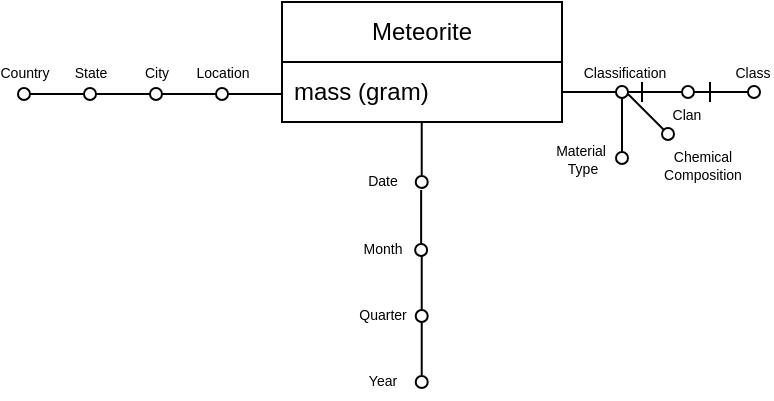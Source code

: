 <mxfile version="24.7.6">
  <diagram id="R2lEEEUBdFMjLlhIrx00" name="Page-1">
    <mxGraphModel dx="547" dy="247" grid="1" gridSize="10" guides="1" tooltips="1" connect="1" arrows="1" fold="1" page="1" pageScale="1" pageWidth="850" pageHeight="1100" math="0" shadow="0" extFonts="Permanent Marker^https://fonts.googleapis.com/css?family=Permanent+Marker">
      <root>
        <mxCell id="0" />
        <mxCell id="1" parent="0" />
        <mxCell id="jo3-8f9YHCsufO_yaM-j-26" value="Meteorite" style="swimlane;fontStyle=0;childLayout=stackLayout;horizontal=1;startSize=30;horizontalStack=0;resizeParent=1;resizeParentMax=0;resizeLast=0;collapsible=1;marginBottom=0;whiteSpace=wrap;html=1;" vertex="1" parent="1">
          <mxGeometry x="240" y="280" width="140" height="60" as="geometry" />
        </mxCell>
        <mxCell id="jo3-8f9YHCsufO_yaM-j-27" value="mass (gram)" style="text;strokeColor=none;fillColor=none;align=left;verticalAlign=middle;spacingLeft=4;spacingRight=4;overflow=hidden;points=[[0,0.5],[1,0.5]];portConstraint=eastwest;rotatable=0;whiteSpace=wrap;html=1;" vertex="1" parent="jo3-8f9YHCsufO_yaM-j-26">
          <mxGeometry y="30" width="140" height="30" as="geometry" />
        </mxCell>
        <mxCell id="jo3-8f9YHCsufO_yaM-j-39" value="" style="endArrow=oval;html=1;rounded=0;endFill=0;" edge="1" parent="1">
          <mxGeometry width="50" height="50" relative="1" as="geometry">
            <mxPoint x="380" y="325" as="sourcePoint" />
            <mxPoint x="410" y="325" as="targetPoint" />
          </mxGeometry>
        </mxCell>
        <mxCell id="r--m7QEYGs-d3AuxnRQ9-52" value="&lt;font style=&quot;font-size: 7px;&quot;&gt;Classification&lt;/font&gt;" style="edgeLabel;html=1;align=center;verticalAlign=middle;resizable=0;points=[];fontFamily=Helvetica;fontSize=11;fontColor=default;labelBackgroundColor=default;" vertex="1" connectable="0" parent="jo3-8f9YHCsufO_yaM-j-39">
          <mxGeometry x="0.825" y="1" relative="1" as="geometry">
            <mxPoint x="3" y="-10" as="offset" />
          </mxGeometry>
        </mxCell>
        <mxCell id="r--m7QEYGs-d3AuxnRQ9-16" value="" style="endArrow=oval;html=1;rounded=0;endFill=0;" edge="1" parent="1">
          <mxGeometry width="50" height="50" relative="1" as="geometry">
            <mxPoint x="309.86" y="340" as="sourcePoint" />
            <mxPoint x="309.86" y="370" as="targetPoint" />
          </mxGeometry>
        </mxCell>
        <mxCell id="r--m7QEYGs-d3AuxnRQ9-17" value="Date" style="edgeLabel;html=1;align=center;verticalAlign=middle;resizable=0;points=[];fontFamily=Helvetica;fontSize=7;fontColor=default;labelBackgroundColor=default;" vertex="1" connectable="0" parent="r--m7QEYGs-d3AuxnRQ9-16">
          <mxGeometry x="0.622" y="-4" relative="1" as="geometry">
            <mxPoint x="-16" y="5" as="offset" />
          </mxGeometry>
        </mxCell>
        <mxCell id="r--m7QEYGs-d3AuxnRQ9-18" value="" style="endArrow=oval;html=1;rounded=0;endFill=0;" edge="1" parent="1">
          <mxGeometry width="50" height="50" relative="1" as="geometry">
            <mxPoint x="309.57" y="374" as="sourcePoint" />
            <mxPoint x="309.57" y="404" as="targetPoint" />
          </mxGeometry>
        </mxCell>
        <mxCell id="r--m7QEYGs-d3AuxnRQ9-19" value="Month" style="edgeLabel;html=1;align=center;verticalAlign=middle;resizable=0;points=[];fontFamily=Helvetica;fontSize=7;fontColor=default;labelBackgroundColor=default;" vertex="1" connectable="0" parent="r--m7QEYGs-d3AuxnRQ9-18">
          <mxGeometry x="0.622" y="-4" relative="1" as="geometry">
            <mxPoint x="-16" y="5" as="offset" />
          </mxGeometry>
        </mxCell>
        <mxCell id="r--m7QEYGs-d3AuxnRQ9-20" value="" style="endArrow=oval;html=1;rounded=0;endFill=0;" edge="1" parent="1">
          <mxGeometry width="50" height="50" relative="1" as="geometry">
            <mxPoint x="309.86" y="407" as="sourcePoint" />
            <mxPoint x="309.86" y="437" as="targetPoint" />
          </mxGeometry>
        </mxCell>
        <mxCell id="r--m7QEYGs-d3AuxnRQ9-21" value="Quarter" style="edgeLabel;html=1;align=center;verticalAlign=middle;resizable=0;points=[];fontFamily=Helvetica;fontSize=7;fontColor=default;labelBackgroundColor=default;" vertex="1" connectable="0" parent="r--m7QEYGs-d3AuxnRQ9-20">
          <mxGeometry x="0.622" y="-4" relative="1" as="geometry">
            <mxPoint x="-16" y="5" as="offset" />
          </mxGeometry>
        </mxCell>
        <mxCell id="r--m7QEYGs-d3AuxnRQ9-22" value="" style="endArrow=oval;html=1;rounded=0;endFill=0;" edge="1" parent="1">
          <mxGeometry width="50" height="50" relative="1" as="geometry">
            <mxPoint x="309.86" y="440" as="sourcePoint" />
            <mxPoint x="309.86" y="470" as="targetPoint" />
          </mxGeometry>
        </mxCell>
        <mxCell id="r--m7QEYGs-d3AuxnRQ9-23" value="Year" style="edgeLabel;html=1;align=center;verticalAlign=middle;resizable=0;points=[];fontFamily=Helvetica;fontSize=7;fontColor=default;labelBackgroundColor=default;" vertex="1" connectable="0" parent="r--m7QEYGs-d3AuxnRQ9-22">
          <mxGeometry x="0.622" y="-4" relative="1" as="geometry">
            <mxPoint x="-16" y="5" as="offset" />
          </mxGeometry>
        </mxCell>
        <mxCell id="r--m7QEYGs-d3AuxnRQ9-24" value="" style="endArrow=oval;html=1;rounded=0;endFill=0;" edge="1" parent="1">
          <mxGeometry width="50" height="50" relative="1" as="geometry">
            <mxPoint x="240" y="326" as="sourcePoint" />
            <mxPoint x="210" y="326" as="targetPoint" />
          </mxGeometry>
        </mxCell>
        <mxCell id="r--m7QEYGs-d3AuxnRQ9-25" value="Location" style="edgeLabel;html=1;align=center;verticalAlign=middle;resizable=0;points=[];fontFamily=Helvetica;fontSize=7;fontColor=default;labelBackgroundColor=default;" vertex="1" connectable="0" parent="r--m7QEYGs-d3AuxnRQ9-24">
          <mxGeometry x="0.622" y="-4" relative="1" as="geometry">
            <mxPoint x="-6" y="-6" as="offset" />
          </mxGeometry>
        </mxCell>
        <mxCell id="r--m7QEYGs-d3AuxnRQ9-26" value="" style="endArrow=oval;html=1;rounded=0;endFill=0;" edge="1" parent="1">
          <mxGeometry width="50" height="50" relative="1" as="geometry">
            <mxPoint x="207" y="326" as="sourcePoint" />
            <mxPoint x="177" y="326" as="targetPoint" />
          </mxGeometry>
        </mxCell>
        <mxCell id="r--m7QEYGs-d3AuxnRQ9-27" value="City" style="edgeLabel;html=1;align=center;verticalAlign=middle;resizable=0;points=[];fontFamily=Helvetica;fontSize=7;fontColor=default;labelBackgroundColor=default;" vertex="1" connectable="0" parent="r--m7QEYGs-d3AuxnRQ9-26">
          <mxGeometry x="0.622" y="-4" relative="1" as="geometry">
            <mxPoint x="-6" y="-6" as="offset" />
          </mxGeometry>
        </mxCell>
        <mxCell id="r--m7QEYGs-d3AuxnRQ9-28" value="" style="endArrow=oval;html=1;rounded=0;endFill=0;" edge="1" parent="1">
          <mxGeometry width="50" height="50" relative="1" as="geometry">
            <mxPoint x="174" y="326" as="sourcePoint" />
            <mxPoint x="144" y="326" as="targetPoint" />
          </mxGeometry>
        </mxCell>
        <mxCell id="r--m7QEYGs-d3AuxnRQ9-29" value="State" style="edgeLabel;html=1;align=center;verticalAlign=middle;resizable=0;points=[];fontFamily=Helvetica;fontSize=7;fontColor=default;labelBackgroundColor=default;" vertex="1" connectable="0" parent="r--m7QEYGs-d3AuxnRQ9-28">
          <mxGeometry x="0.622" y="-4" relative="1" as="geometry">
            <mxPoint x="-6" y="-6" as="offset" />
          </mxGeometry>
        </mxCell>
        <mxCell id="r--m7QEYGs-d3AuxnRQ9-39" value="" style="endArrow=oval;html=1;rounded=0;endFill=0;" edge="1" parent="1">
          <mxGeometry width="50" height="50" relative="1" as="geometry">
            <mxPoint x="413" y="325" as="sourcePoint" />
            <mxPoint x="443" y="325" as="targetPoint" />
          </mxGeometry>
        </mxCell>
        <mxCell id="r--m7QEYGs-d3AuxnRQ9-45" value="" style="endArrow=oval;html=1;rounded=0;endFill=0;" edge="1" parent="1">
          <mxGeometry width="50" height="50" relative="1" as="geometry">
            <mxPoint x="446" y="325" as="sourcePoint" />
            <mxPoint x="476" y="325" as="targetPoint" />
          </mxGeometry>
        </mxCell>
        <mxCell id="r--m7QEYGs-d3AuxnRQ9-47" value="" style="endArrow=none;html=1;rounded=0;strokeColor=default;align=center;verticalAlign=middle;fontFamily=Helvetica;fontSize=11;fontColor=default;labelBackgroundColor=default;" edge="1" parent="1">
          <mxGeometry width="50" height="50" relative="1" as="geometry">
            <mxPoint x="420" y="330" as="sourcePoint" />
            <mxPoint x="420" y="320" as="targetPoint" />
          </mxGeometry>
        </mxCell>
        <mxCell id="r--m7QEYGs-d3AuxnRQ9-48" value="" style="endArrow=none;html=1;rounded=0;strokeColor=default;align=center;verticalAlign=middle;fontFamily=Helvetica;fontSize=11;fontColor=default;labelBackgroundColor=default;" edge="1" parent="1">
          <mxGeometry width="50" height="50" relative="1" as="geometry">
            <mxPoint x="454" y="330" as="sourcePoint" />
            <mxPoint x="454" y="320" as="targetPoint" />
          </mxGeometry>
        </mxCell>
        <mxCell id="r--m7QEYGs-d3AuxnRQ9-49" value="" style="endArrow=oval;html=1;rounded=0;endFill=0;" edge="1" parent="1">
          <mxGeometry width="50" height="50" relative="1" as="geometry">
            <mxPoint x="141" y="326" as="sourcePoint" />
            <mxPoint x="111" y="326" as="targetPoint" />
          </mxGeometry>
        </mxCell>
        <mxCell id="r--m7QEYGs-d3AuxnRQ9-50" value="Country" style="edgeLabel;html=1;align=center;verticalAlign=middle;resizable=0;points=[];fontFamily=Helvetica;fontSize=7;fontColor=default;labelBackgroundColor=default;" vertex="1" connectable="0" parent="r--m7QEYGs-d3AuxnRQ9-49">
          <mxGeometry x="0.622" y="-4" relative="1" as="geometry">
            <mxPoint x="-6" y="-6" as="offset" />
          </mxGeometry>
        </mxCell>
        <mxCell id="r--m7QEYGs-d3AuxnRQ9-53" value="&lt;font style=&quot;font-size: 7px;&quot;&gt;Clan&lt;/font&gt;" style="edgeLabel;html=1;align=center;verticalAlign=middle;resizable=0;points=[];fontFamily=Helvetica;fontSize=11;fontColor=default;labelBackgroundColor=default;" vertex="1" connectable="0" parent="1">
          <mxGeometry x="441.996" y="335" as="geometry" />
        </mxCell>
        <mxCell id="r--m7QEYGs-d3AuxnRQ9-54" value="&lt;font style=&quot;font-size: 7px;&quot;&gt;Class&lt;/font&gt;" style="edgeLabel;html=1;align=center;verticalAlign=middle;resizable=0;points=[];fontFamily=Helvetica;fontSize=11;fontColor=default;labelBackgroundColor=default;" vertex="1" connectable="0" parent="1">
          <mxGeometry x="474.996" y="314" as="geometry" />
        </mxCell>
        <mxCell id="r--m7QEYGs-d3AuxnRQ9-55" value="" style="endArrow=oval;html=1;rounded=0;endFill=0;" edge="1" parent="1">
          <mxGeometry width="50" height="50" relative="1" as="geometry">
            <mxPoint x="413" y="326" as="sourcePoint" />
            <mxPoint x="433" y="346" as="targetPoint" />
          </mxGeometry>
        </mxCell>
        <mxCell id="r--m7QEYGs-d3AuxnRQ9-57" value="&lt;font style=&quot;font-size: 7px;&quot;&gt;Chemical&lt;/font&gt;&lt;div style=&quot;font-size: 7px;&quot;&gt;&lt;font style=&quot;font-size: 7px;&quot;&gt;Composition&lt;/font&gt;&lt;/div&gt;" style="edgeLabel;html=1;align=center;verticalAlign=middle;resizable=0;points=[];fontFamily=Helvetica;fontSize=11;fontColor=default;labelBackgroundColor=default;" vertex="1" connectable="0" parent="r--m7QEYGs-d3AuxnRQ9-55">
          <mxGeometry x="0.537" relative="1" as="geometry">
            <mxPoint x="22" y="19" as="offset" />
          </mxGeometry>
        </mxCell>
        <mxCell id="r--m7QEYGs-d3AuxnRQ9-58" value="" style="endArrow=oval;html=1;rounded=0;endFill=0;" edge="1" parent="1">
          <mxGeometry width="50" height="50" relative="1" as="geometry">
            <mxPoint x="410" y="328" as="sourcePoint" />
            <mxPoint x="410" y="358" as="targetPoint" />
          </mxGeometry>
        </mxCell>
        <mxCell id="r--m7QEYGs-d3AuxnRQ9-59" value="&lt;span style=&quot;font-size: 7px;&quot;&gt;Material&amp;nbsp;&lt;/span&gt;&lt;div style=&quot;font-size: 7px;&quot;&gt;&lt;span style=&quot;font-size: 7px;&quot;&gt;Type&lt;/span&gt;&lt;/div&gt;" style="edgeLabel;html=1;align=center;verticalAlign=middle;resizable=0;points=[];fontFamily=Helvetica;fontSize=7;fontColor=default;labelBackgroundColor=default;" vertex="1" connectable="0" parent="r--m7QEYGs-d3AuxnRQ9-58">
          <mxGeometry x="0.537" relative="1" as="geometry">
            <mxPoint x="-20" y="8" as="offset" />
          </mxGeometry>
        </mxCell>
      </root>
    </mxGraphModel>
  </diagram>
</mxfile>
